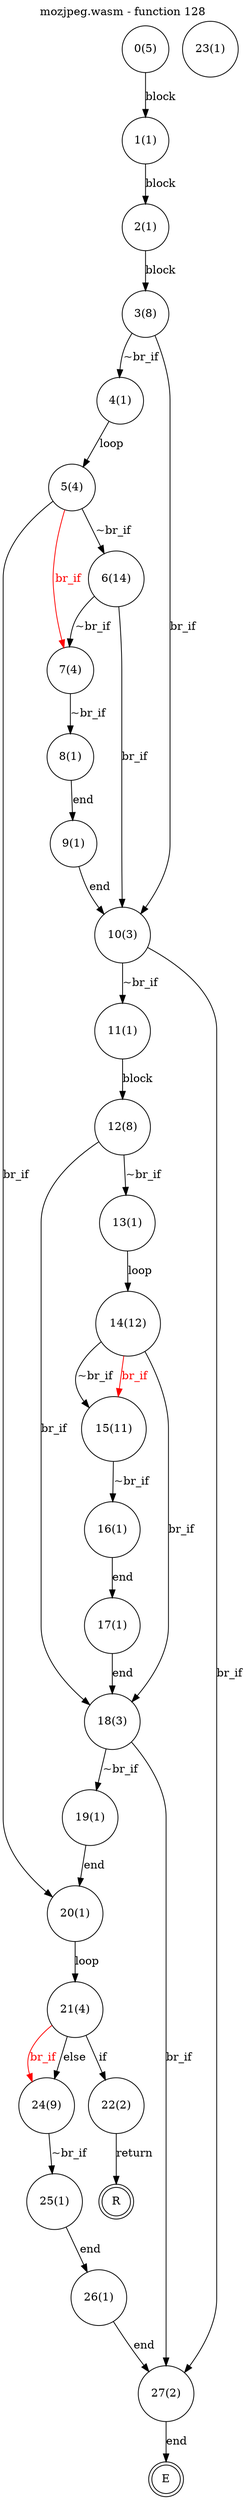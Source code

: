 digraph finite_state_machine {
    label = "mozjpeg.wasm - function 128"
    labelloc =  t
    labelfontsize = 16
    labelfontcolor = black
    labelfontname = "Helvetica"
    node [shape = doublecircle]; E R ;
node [shape=circle, fontcolor=black, style="", label="0(5)"]0
node [shape=circle, fontcolor=black, style="", label="1(1)"]1
node [shape=circle, fontcolor=black, style="", label="2(1)"]2
node [shape=circle, fontcolor=black, style="", label="3(8)"]3
node [shape=circle, fontcolor=black, style="", label="4(1)"]4
node [shape=circle, fontcolor=black, style="", label="5(4)"]5
node [shape=circle, fontcolor=black, style="", label="6(14)"]6
node [shape=circle, fontcolor=black, style="", label="7(4)"]7
node [shape=circle, fontcolor=black, style="", label="8(1)"]8
node [shape=circle, fontcolor=black, style="", label="9(1)"]9
node [shape=circle, fontcolor=black, style="", label="10(3)"]10
node [shape=circle, fontcolor=black, style="", label="11(1)"]11
node [shape=circle, fontcolor=black, style="", label="12(8)"]12
node [shape=circle, fontcolor=black, style="", label="13(1)"]13
node [shape=circle, fontcolor=black, style="", label="14(12)"]14
node [shape=circle, fontcolor=black, style="", label="15(11)"]15
node [shape=circle, fontcolor=black, style="", label="16(1)"]16
node [shape=circle, fontcolor=black, style="", label="17(1)"]17
node [shape=circle, fontcolor=black, style="", label="18(3)"]18
node [shape=circle, fontcolor=black, style="", label="19(1)"]19
node [shape=circle, fontcolor=black, style="", label="20(1)"]20
node [shape=circle, fontcolor=black, style="", label="21(4)"]21
node [shape=circle, fontcolor=black, style="", label="22(2)"]22
node [shape=circle, fontcolor=black, style="", label="23(1)"]23
node [shape=circle, fontcolor=black, style="", label="24(9)"]24
node [shape=circle, fontcolor=black, style="", label="25(1)"]25
node [shape=circle, fontcolor=black, style="", label="26(1)"]26
node [shape=circle, fontcolor=black, style="", label="27(2)"]27
node [shape=circle, fontcolor=black, style="", label="E"]E
node [shape=circle, fontcolor=black, style="", label="R"]R
    0 -> 1[label="block"];
    1 -> 2[label="block"];
    2 -> 3[label="block"];
    3 -> 4[label="~br_if"];
    3 -> 10[label="br_if"];
    4 -> 5[label="loop"];
    5 -> 6[label="~br_if"];
    5 -> 20[label="br_if"];
    6 -> 7[label="~br_if"];
    6 -> 10[label="br_if"];
    7 -> 8[label="~br_if"];
    7 -> 5[color="red" dir=back fontcolor="red" label="br_if"];
    8 -> 9[label="end"];
    9 -> 10[label="end"];
    10 -> 11[label="~br_if"];
    10 -> 27[label="br_if"];
    11 -> 12[label="block"];
    12 -> 13[label="~br_if"];
    12 -> 18[label="br_if"];
    13 -> 14[label="loop"];
    14 -> 15[label="~br_if"];
    14 -> 18[label="br_if"];
    15 -> 16[label="~br_if"];
    15 -> 14[color="red" dir=back fontcolor="red" label="br_if"];
    16 -> 17[label="end"];
    17 -> 18[label="end"];
    18 -> 19[label="~br_if"];
    18 -> 27[label="br_if"];
    19 -> 20[label="end"];
    20 -> 21[label="loop"];
    21 -> 22[label="if"];
    21 -> 24[label="else"];
    22 -> R[label="return"];
    24 -> 25[label="~br_if"];
    24 -> 21[color="red" dir=back fontcolor="red" label="br_if"];
    25 -> 26[label="end"];
    26 -> 27[label="end"];
    27 -> E[label="end"];
}
